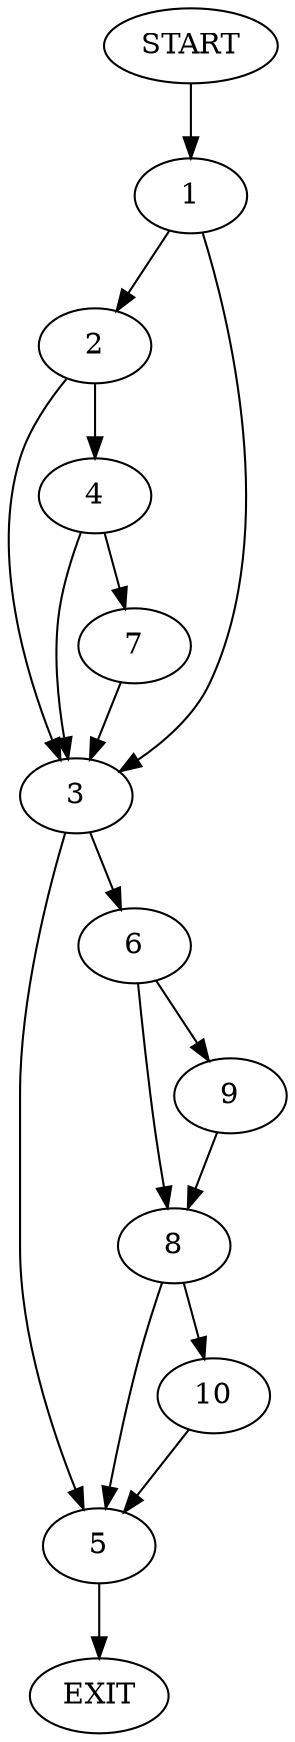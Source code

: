 digraph {
0 [label="START"]
11 [label="EXIT"]
0 -> 1
1 -> 2
1 -> 3
2 -> 4
2 -> 3
3 -> 5
3 -> 6
4 -> 7
4 -> 3
7 -> 3
6 -> 8
6 -> 9
5 -> 11
9 -> 8
8 -> 5
8 -> 10
10 -> 5
}
